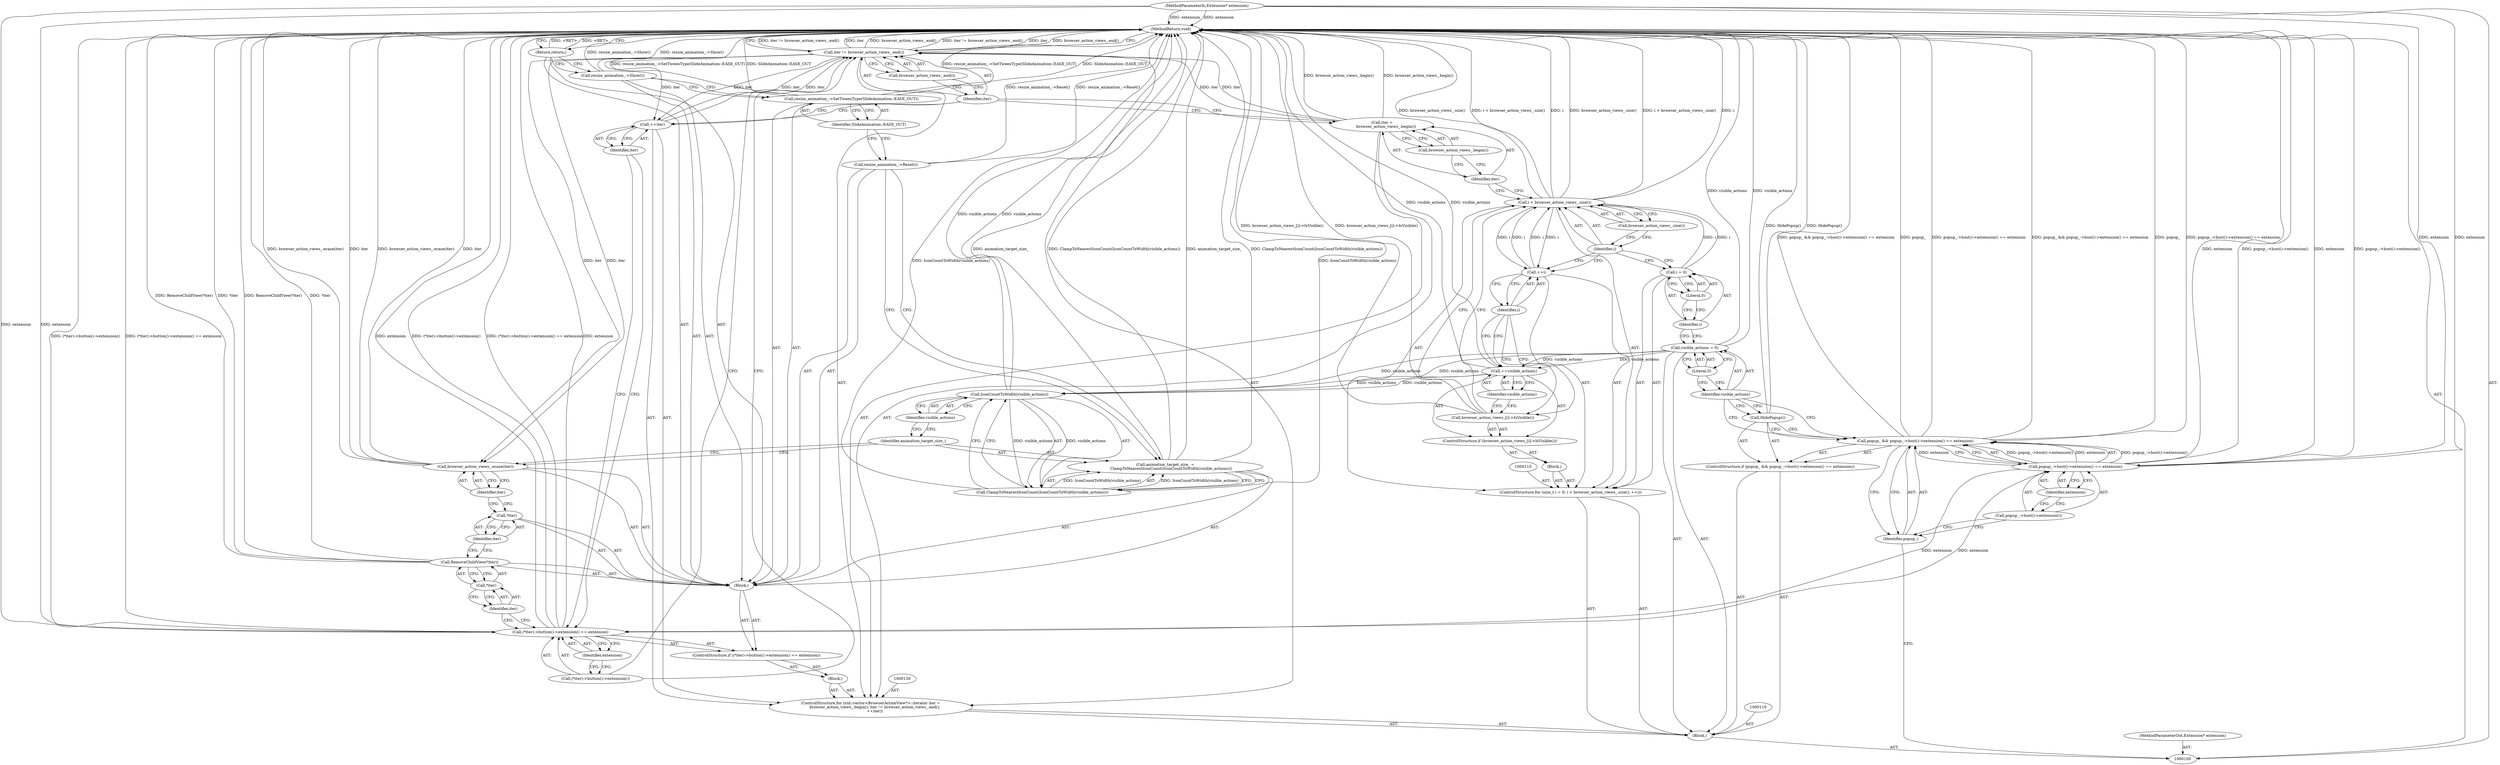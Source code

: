 digraph "1_Chrome_4afa45dfbf11e9334e63aef002cd854ec86f6d44_0" {
"1000162" [label="(MethodReturn,void)"];
"1000101" [label="(MethodParameterIn,Extension* extension)"];
"1000250" [label="(MethodParameterOut,Extension* extension)"];
"1000102" [label="(Block,)"];
"1000134" [label="(Call,iter != browser_action_views_.end())"];
"1000135" [label="(Identifier,iter)"];
"1000136" [label="(Call,browser_action_views_.end())"];
"1000133" [label="(Call,browser_action_views_.begin())"];
"1000139" [label="(Block,)"];
"1000137" [label="(Call,++iter)"];
"1000138" [label="(Identifier,iter)"];
"1000140" [label="(ControlStructure,if ((*iter)->button()->extension() == extension))"];
"1000143" [label="(Identifier,extension)"];
"1000144" [label="(Block,)"];
"1000141" [label="(Call,(*iter)->button()->extension() == extension)"];
"1000142" [label="(Call,(*iter)->button()->extension())"];
"1000146" [label="(Call,*iter)"];
"1000147" [label="(Identifier,iter)"];
"1000145" [label="(Call,RemoveChildView(*iter))"];
"1000148" [label="(Call,*iter)"];
"1000149" [label="(Identifier,iter)"];
"1000151" [label="(Identifier,iter)"];
"1000150" [label="(Call,browser_action_views_.erase(iter))"];
"1000152" [label="(Call,animation_target_size_ =\n          ClampToNearestIconCount(IconCountToWidth(visible_actions)))"];
"1000153" [label="(Identifier,animation_target_size_)"];
"1000154" [label="(Call,ClampToNearestIconCount(IconCountToWidth(visible_actions)))"];
"1000155" [label="(Call,IconCountToWidth(visible_actions))"];
"1000156" [label="(Identifier,visible_actions)"];
"1000157" [label="(Call,resize_animation_->Reset())"];
"1000159" [label="(Identifier,SlideAnimation::EASE_OUT)"];
"1000158" [label="(Call,resize_animation_->SetTweenType(SlideAnimation::EASE_OUT))"];
"1000106" [label="(Call,popup_->host()->extension() == extension)"];
"1000107" [label="(Call,popup_->host()->extension())"];
"1000103" [label="(ControlStructure,if (popup_ && popup_->host()->extension() == extension))"];
"1000108" [label="(Identifier,extension)"];
"1000104" [label="(Call,popup_ && popup_->host()->extension() == extension)"];
"1000105" [label="(Identifier,popup_)"];
"1000160" [label="(Call,resize_animation_->Show())"];
"1000161" [label="(Return,return;)"];
"1000109" [label="(Call,HidePopup())"];
"1000113" [label="(Literal,0)"];
"1000111" [label="(Call,visible_actions = 0)"];
"1000112" [label="(Identifier,visible_actions)"];
"1000116" [label="(Call,i = 0)"];
"1000117" [label="(Identifier,i)"];
"1000118" [label="(Literal,0)"];
"1000114" [label="(ControlStructure,for (size_t i = 0; i < browser_action_views_.size(); ++i))"];
"1000119" [label="(Call,i < browser_action_views_.size())"];
"1000120" [label="(Identifier,i)"];
"1000121" [label="(Call,browser_action_views_.size())"];
"1000122" [label="(Call,++i)"];
"1000123" [label="(Identifier,i)"];
"1000124" [label="(Block,)"];
"1000125" [label="(ControlStructure,if (browser_action_views_[i]->IsVisible()))"];
"1000126" [label="(Call,browser_action_views_[i]->IsVisible())"];
"1000127" [label="(Call,++visible_actions)"];
"1000128" [label="(Identifier,visible_actions)"];
"1000129" [label="(ControlStructure,for (std::vector<BrowserActionView*>::iterator iter =\n       browser_action_views_.begin(); iter != browser_action_views_.end();\n       ++iter))"];
"1000131" [label="(Call,iter =\n       browser_action_views_.begin())"];
"1000132" [label="(Identifier,iter)"];
"1000162" -> "1000100"  [label="AST: "];
"1000162" -> "1000161"  [label="CFG: "];
"1000162" -> "1000134"  [label="CFG: "];
"1000161" -> "1000162"  [label="DDG: <RET>"];
"1000158" -> "1000162"  [label="DDG: SlideAnimation::EASE_OUT"];
"1000158" -> "1000162"  [label="DDG: resize_animation_->SetTweenType(SlideAnimation::EASE_OUT)"];
"1000126" -> "1000162"  [label="DDG: browser_action_views_[i]->IsVisible()"];
"1000141" -> "1000162"  [label="DDG: (*iter)->button()->extension()"];
"1000141" -> "1000162"  [label="DDG: (*iter)->button()->extension() == extension"];
"1000141" -> "1000162"  [label="DDG: extension"];
"1000106" -> "1000162"  [label="DDG: extension"];
"1000106" -> "1000162"  [label="DDG: popup_->host()->extension()"];
"1000157" -> "1000162"  [label="DDG: resize_animation_->Reset()"];
"1000104" -> "1000162"  [label="DDG: popup_ && popup_->host()->extension() == extension"];
"1000104" -> "1000162"  [label="DDG: popup_"];
"1000104" -> "1000162"  [label="DDG: popup_->host()->extension() == extension"];
"1000160" -> "1000162"  [label="DDG: resize_animation_->Show()"];
"1000119" -> "1000162"  [label="DDG: browser_action_views_.size()"];
"1000119" -> "1000162"  [label="DDG: i < browser_action_views_.size()"];
"1000119" -> "1000162"  [label="DDG: i"];
"1000152" -> "1000162"  [label="DDG: ClampToNearestIconCount(IconCountToWidth(visible_actions))"];
"1000152" -> "1000162"  [label="DDG: animation_target_size_"];
"1000150" -> "1000162"  [label="DDG: browser_action_views_.erase(iter)"];
"1000150" -> "1000162"  [label="DDG: iter"];
"1000145" -> "1000162"  [label="DDG: *iter"];
"1000145" -> "1000162"  [label="DDG: RemoveChildView(*iter)"];
"1000154" -> "1000162"  [label="DDG: IconCountToWidth(visible_actions)"];
"1000134" -> "1000162"  [label="DDG: iter != browser_action_views_.end()"];
"1000134" -> "1000162"  [label="DDG: iter"];
"1000134" -> "1000162"  [label="DDG: browser_action_views_.end()"];
"1000131" -> "1000162"  [label="DDG: browser_action_views_.begin()"];
"1000111" -> "1000162"  [label="DDG: visible_actions"];
"1000101" -> "1000162"  [label="DDG: extension"];
"1000127" -> "1000162"  [label="DDG: visible_actions"];
"1000155" -> "1000162"  [label="DDG: visible_actions"];
"1000109" -> "1000162"  [label="DDG: HidePopup()"];
"1000101" -> "1000100"  [label="AST: "];
"1000101" -> "1000162"  [label="DDG: extension"];
"1000101" -> "1000106"  [label="DDG: extension"];
"1000101" -> "1000141"  [label="DDG: extension"];
"1000250" -> "1000100"  [label="AST: "];
"1000102" -> "1000100"  [label="AST: "];
"1000103" -> "1000102"  [label="AST: "];
"1000110" -> "1000102"  [label="AST: "];
"1000111" -> "1000102"  [label="AST: "];
"1000114" -> "1000102"  [label="AST: "];
"1000129" -> "1000102"  [label="AST: "];
"1000134" -> "1000129"  [label="AST: "];
"1000134" -> "1000136"  [label="CFG: "];
"1000135" -> "1000134"  [label="AST: "];
"1000136" -> "1000134"  [label="AST: "];
"1000142" -> "1000134"  [label="CFG: "];
"1000162" -> "1000134"  [label="CFG: "];
"1000134" -> "1000162"  [label="DDG: iter != browser_action_views_.end()"];
"1000134" -> "1000162"  [label="DDG: iter"];
"1000134" -> "1000162"  [label="DDG: browser_action_views_.end()"];
"1000131" -> "1000134"  [label="DDG: iter"];
"1000137" -> "1000134"  [label="DDG: iter"];
"1000134" -> "1000137"  [label="DDG: iter"];
"1000134" -> "1000150"  [label="DDG: iter"];
"1000135" -> "1000134"  [label="AST: "];
"1000135" -> "1000131"  [label="CFG: "];
"1000135" -> "1000137"  [label="CFG: "];
"1000136" -> "1000135"  [label="CFG: "];
"1000136" -> "1000134"  [label="AST: "];
"1000136" -> "1000135"  [label="CFG: "];
"1000134" -> "1000136"  [label="CFG: "];
"1000133" -> "1000131"  [label="AST: "];
"1000133" -> "1000132"  [label="CFG: "];
"1000131" -> "1000133"  [label="CFG: "];
"1000139" -> "1000129"  [label="AST: "];
"1000140" -> "1000139"  [label="AST: "];
"1000137" -> "1000129"  [label="AST: "];
"1000137" -> "1000138"  [label="CFG: "];
"1000138" -> "1000137"  [label="AST: "];
"1000135" -> "1000137"  [label="CFG: "];
"1000137" -> "1000134"  [label="DDG: iter"];
"1000134" -> "1000137"  [label="DDG: iter"];
"1000138" -> "1000137"  [label="AST: "];
"1000138" -> "1000141"  [label="CFG: "];
"1000137" -> "1000138"  [label="CFG: "];
"1000140" -> "1000139"  [label="AST: "];
"1000141" -> "1000140"  [label="AST: "];
"1000144" -> "1000140"  [label="AST: "];
"1000143" -> "1000141"  [label="AST: "];
"1000143" -> "1000142"  [label="CFG: "];
"1000141" -> "1000143"  [label="CFG: "];
"1000144" -> "1000140"  [label="AST: "];
"1000145" -> "1000144"  [label="AST: "];
"1000148" -> "1000144"  [label="AST: "];
"1000150" -> "1000144"  [label="AST: "];
"1000152" -> "1000144"  [label="AST: "];
"1000157" -> "1000144"  [label="AST: "];
"1000158" -> "1000144"  [label="AST: "];
"1000160" -> "1000144"  [label="AST: "];
"1000161" -> "1000144"  [label="AST: "];
"1000141" -> "1000140"  [label="AST: "];
"1000141" -> "1000143"  [label="CFG: "];
"1000142" -> "1000141"  [label="AST: "];
"1000143" -> "1000141"  [label="AST: "];
"1000147" -> "1000141"  [label="CFG: "];
"1000138" -> "1000141"  [label="CFG: "];
"1000141" -> "1000162"  [label="DDG: (*iter)->button()->extension()"];
"1000141" -> "1000162"  [label="DDG: (*iter)->button()->extension() == extension"];
"1000141" -> "1000162"  [label="DDG: extension"];
"1000106" -> "1000141"  [label="DDG: extension"];
"1000101" -> "1000141"  [label="DDG: extension"];
"1000142" -> "1000141"  [label="AST: "];
"1000142" -> "1000134"  [label="CFG: "];
"1000143" -> "1000142"  [label="CFG: "];
"1000146" -> "1000145"  [label="AST: "];
"1000146" -> "1000147"  [label="CFG: "];
"1000147" -> "1000146"  [label="AST: "];
"1000145" -> "1000146"  [label="CFG: "];
"1000147" -> "1000146"  [label="AST: "];
"1000147" -> "1000141"  [label="CFG: "];
"1000146" -> "1000147"  [label="CFG: "];
"1000145" -> "1000144"  [label="AST: "];
"1000145" -> "1000146"  [label="CFG: "];
"1000146" -> "1000145"  [label="AST: "];
"1000149" -> "1000145"  [label="CFG: "];
"1000145" -> "1000162"  [label="DDG: *iter"];
"1000145" -> "1000162"  [label="DDG: RemoveChildView(*iter)"];
"1000148" -> "1000144"  [label="AST: "];
"1000148" -> "1000149"  [label="CFG: "];
"1000149" -> "1000148"  [label="AST: "];
"1000151" -> "1000148"  [label="CFG: "];
"1000149" -> "1000148"  [label="AST: "];
"1000149" -> "1000145"  [label="CFG: "];
"1000148" -> "1000149"  [label="CFG: "];
"1000151" -> "1000150"  [label="AST: "];
"1000151" -> "1000148"  [label="CFG: "];
"1000150" -> "1000151"  [label="CFG: "];
"1000150" -> "1000144"  [label="AST: "];
"1000150" -> "1000151"  [label="CFG: "];
"1000151" -> "1000150"  [label="AST: "];
"1000153" -> "1000150"  [label="CFG: "];
"1000150" -> "1000162"  [label="DDG: browser_action_views_.erase(iter)"];
"1000150" -> "1000162"  [label="DDG: iter"];
"1000134" -> "1000150"  [label="DDG: iter"];
"1000152" -> "1000144"  [label="AST: "];
"1000152" -> "1000154"  [label="CFG: "];
"1000153" -> "1000152"  [label="AST: "];
"1000154" -> "1000152"  [label="AST: "];
"1000157" -> "1000152"  [label="CFG: "];
"1000152" -> "1000162"  [label="DDG: ClampToNearestIconCount(IconCountToWidth(visible_actions))"];
"1000152" -> "1000162"  [label="DDG: animation_target_size_"];
"1000154" -> "1000152"  [label="DDG: IconCountToWidth(visible_actions)"];
"1000153" -> "1000152"  [label="AST: "];
"1000153" -> "1000150"  [label="CFG: "];
"1000156" -> "1000153"  [label="CFG: "];
"1000154" -> "1000152"  [label="AST: "];
"1000154" -> "1000155"  [label="CFG: "];
"1000155" -> "1000154"  [label="AST: "];
"1000152" -> "1000154"  [label="CFG: "];
"1000154" -> "1000162"  [label="DDG: IconCountToWidth(visible_actions)"];
"1000154" -> "1000152"  [label="DDG: IconCountToWidth(visible_actions)"];
"1000155" -> "1000154"  [label="DDG: visible_actions"];
"1000155" -> "1000154"  [label="AST: "];
"1000155" -> "1000156"  [label="CFG: "];
"1000156" -> "1000155"  [label="AST: "];
"1000154" -> "1000155"  [label="CFG: "];
"1000155" -> "1000162"  [label="DDG: visible_actions"];
"1000155" -> "1000154"  [label="DDG: visible_actions"];
"1000111" -> "1000155"  [label="DDG: visible_actions"];
"1000127" -> "1000155"  [label="DDG: visible_actions"];
"1000156" -> "1000155"  [label="AST: "];
"1000156" -> "1000153"  [label="CFG: "];
"1000155" -> "1000156"  [label="CFG: "];
"1000157" -> "1000144"  [label="AST: "];
"1000157" -> "1000152"  [label="CFG: "];
"1000159" -> "1000157"  [label="CFG: "];
"1000157" -> "1000162"  [label="DDG: resize_animation_->Reset()"];
"1000159" -> "1000158"  [label="AST: "];
"1000159" -> "1000157"  [label="CFG: "];
"1000158" -> "1000159"  [label="CFG: "];
"1000158" -> "1000144"  [label="AST: "];
"1000158" -> "1000159"  [label="CFG: "];
"1000159" -> "1000158"  [label="AST: "];
"1000160" -> "1000158"  [label="CFG: "];
"1000158" -> "1000162"  [label="DDG: SlideAnimation::EASE_OUT"];
"1000158" -> "1000162"  [label="DDG: resize_animation_->SetTweenType(SlideAnimation::EASE_OUT)"];
"1000106" -> "1000104"  [label="AST: "];
"1000106" -> "1000108"  [label="CFG: "];
"1000107" -> "1000106"  [label="AST: "];
"1000108" -> "1000106"  [label="AST: "];
"1000104" -> "1000106"  [label="CFG: "];
"1000106" -> "1000162"  [label="DDG: extension"];
"1000106" -> "1000162"  [label="DDG: popup_->host()->extension()"];
"1000106" -> "1000104"  [label="DDG: popup_->host()->extension()"];
"1000106" -> "1000104"  [label="DDG: extension"];
"1000101" -> "1000106"  [label="DDG: extension"];
"1000106" -> "1000141"  [label="DDG: extension"];
"1000107" -> "1000106"  [label="AST: "];
"1000107" -> "1000105"  [label="CFG: "];
"1000108" -> "1000107"  [label="CFG: "];
"1000103" -> "1000102"  [label="AST: "];
"1000104" -> "1000103"  [label="AST: "];
"1000109" -> "1000103"  [label="AST: "];
"1000108" -> "1000106"  [label="AST: "];
"1000108" -> "1000107"  [label="CFG: "];
"1000106" -> "1000108"  [label="CFG: "];
"1000104" -> "1000103"  [label="AST: "];
"1000104" -> "1000105"  [label="CFG: "];
"1000104" -> "1000106"  [label="CFG: "];
"1000105" -> "1000104"  [label="AST: "];
"1000106" -> "1000104"  [label="AST: "];
"1000109" -> "1000104"  [label="CFG: "];
"1000112" -> "1000104"  [label="CFG: "];
"1000104" -> "1000162"  [label="DDG: popup_ && popup_->host()->extension() == extension"];
"1000104" -> "1000162"  [label="DDG: popup_"];
"1000104" -> "1000162"  [label="DDG: popup_->host()->extension() == extension"];
"1000106" -> "1000104"  [label="DDG: popup_->host()->extension()"];
"1000106" -> "1000104"  [label="DDG: extension"];
"1000105" -> "1000104"  [label="AST: "];
"1000105" -> "1000100"  [label="CFG: "];
"1000107" -> "1000105"  [label="CFG: "];
"1000104" -> "1000105"  [label="CFG: "];
"1000160" -> "1000144"  [label="AST: "];
"1000160" -> "1000158"  [label="CFG: "];
"1000161" -> "1000160"  [label="CFG: "];
"1000160" -> "1000162"  [label="DDG: resize_animation_->Show()"];
"1000161" -> "1000144"  [label="AST: "];
"1000161" -> "1000160"  [label="CFG: "];
"1000162" -> "1000161"  [label="CFG: "];
"1000161" -> "1000162"  [label="DDG: <RET>"];
"1000109" -> "1000103"  [label="AST: "];
"1000109" -> "1000104"  [label="CFG: "];
"1000112" -> "1000109"  [label="CFG: "];
"1000109" -> "1000162"  [label="DDG: HidePopup()"];
"1000113" -> "1000111"  [label="AST: "];
"1000113" -> "1000112"  [label="CFG: "];
"1000111" -> "1000113"  [label="CFG: "];
"1000111" -> "1000102"  [label="AST: "];
"1000111" -> "1000113"  [label="CFG: "];
"1000112" -> "1000111"  [label="AST: "];
"1000113" -> "1000111"  [label="AST: "];
"1000117" -> "1000111"  [label="CFG: "];
"1000111" -> "1000162"  [label="DDG: visible_actions"];
"1000111" -> "1000127"  [label="DDG: visible_actions"];
"1000111" -> "1000155"  [label="DDG: visible_actions"];
"1000112" -> "1000111"  [label="AST: "];
"1000112" -> "1000109"  [label="CFG: "];
"1000112" -> "1000104"  [label="CFG: "];
"1000113" -> "1000112"  [label="CFG: "];
"1000116" -> "1000114"  [label="AST: "];
"1000116" -> "1000118"  [label="CFG: "];
"1000117" -> "1000116"  [label="AST: "];
"1000118" -> "1000116"  [label="AST: "];
"1000120" -> "1000116"  [label="CFG: "];
"1000116" -> "1000119"  [label="DDG: i"];
"1000117" -> "1000116"  [label="AST: "];
"1000117" -> "1000111"  [label="CFG: "];
"1000118" -> "1000117"  [label="CFG: "];
"1000118" -> "1000116"  [label="AST: "];
"1000118" -> "1000117"  [label="CFG: "];
"1000116" -> "1000118"  [label="CFG: "];
"1000114" -> "1000102"  [label="AST: "];
"1000115" -> "1000114"  [label="AST: "];
"1000116" -> "1000114"  [label="AST: "];
"1000119" -> "1000114"  [label="AST: "];
"1000122" -> "1000114"  [label="AST: "];
"1000124" -> "1000114"  [label="AST: "];
"1000119" -> "1000114"  [label="AST: "];
"1000119" -> "1000121"  [label="CFG: "];
"1000120" -> "1000119"  [label="AST: "];
"1000121" -> "1000119"  [label="AST: "];
"1000126" -> "1000119"  [label="CFG: "];
"1000132" -> "1000119"  [label="CFG: "];
"1000119" -> "1000162"  [label="DDG: browser_action_views_.size()"];
"1000119" -> "1000162"  [label="DDG: i < browser_action_views_.size()"];
"1000119" -> "1000162"  [label="DDG: i"];
"1000116" -> "1000119"  [label="DDG: i"];
"1000122" -> "1000119"  [label="DDG: i"];
"1000119" -> "1000122"  [label="DDG: i"];
"1000120" -> "1000119"  [label="AST: "];
"1000120" -> "1000116"  [label="CFG: "];
"1000120" -> "1000122"  [label="CFG: "];
"1000121" -> "1000120"  [label="CFG: "];
"1000121" -> "1000119"  [label="AST: "];
"1000121" -> "1000120"  [label="CFG: "];
"1000119" -> "1000121"  [label="CFG: "];
"1000122" -> "1000114"  [label="AST: "];
"1000122" -> "1000123"  [label="CFG: "];
"1000123" -> "1000122"  [label="AST: "];
"1000120" -> "1000122"  [label="CFG: "];
"1000122" -> "1000119"  [label="DDG: i"];
"1000119" -> "1000122"  [label="DDG: i"];
"1000123" -> "1000122"  [label="AST: "];
"1000123" -> "1000127"  [label="CFG: "];
"1000123" -> "1000126"  [label="CFG: "];
"1000122" -> "1000123"  [label="CFG: "];
"1000124" -> "1000114"  [label="AST: "];
"1000125" -> "1000124"  [label="AST: "];
"1000125" -> "1000124"  [label="AST: "];
"1000126" -> "1000125"  [label="AST: "];
"1000127" -> "1000125"  [label="AST: "];
"1000126" -> "1000125"  [label="AST: "];
"1000126" -> "1000119"  [label="CFG: "];
"1000128" -> "1000126"  [label="CFG: "];
"1000123" -> "1000126"  [label="CFG: "];
"1000126" -> "1000162"  [label="DDG: browser_action_views_[i]->IsVisible()"];
"1000127" -> "1000125"  [label="AST: "];
"1000127" -> "1000128"  [label="CFG: "];
"1000128" -> "1000127"  [label="AST: "];
"1000123" -> "1000127"  [label="CFG: "];
"1000127" -> "1000162"  [label="DDG: visible_actions"];
"1000111" -> "1000127"  [label="DDG: visible_actions"];
"1000127" -> "1000155"  [label="DDG: visible_actions"];
"1000128" -> "1000127"  [label="AST: "];
"1000128" -> "1000126"  [label="CFG: "];
"1000127" -> "1000128"  [label="CFG: "];
"1000129" -> "1000102"  [label="AST: "];
"1000130" -> "1000129"  [label="AST: "];
"1000131" -> "1000129"  [label="AST: "];
"1000134" -> "1000129"  [label="AST: "];
"1000137" -> "1000129"  [label="AST: "];
"1000139" -> "1000129"  [label="AST: "];
"1000131" -> "1000129"  [label="AST: "];
"1000131" -> "1000133"  [label="CFG: "];
"1000132" -> "1000131"  [label="AST: "];
"1000133" -> "1000131"  [label="AST: "];
"1000135" -> "1000131"  [label="CFG: "];
"1000131" -> "1000162"  [label="DDG: browser_action_views_.begin()"];
"1000131" -> "1000134"  [label="DDG: iter"];
"1000132" -> "1000131"  [label="AST: "];
"1000132" -> "1000119"  [label="CFG: "];
"1000133" -> "1000132"  [label="CFG: "];
}
